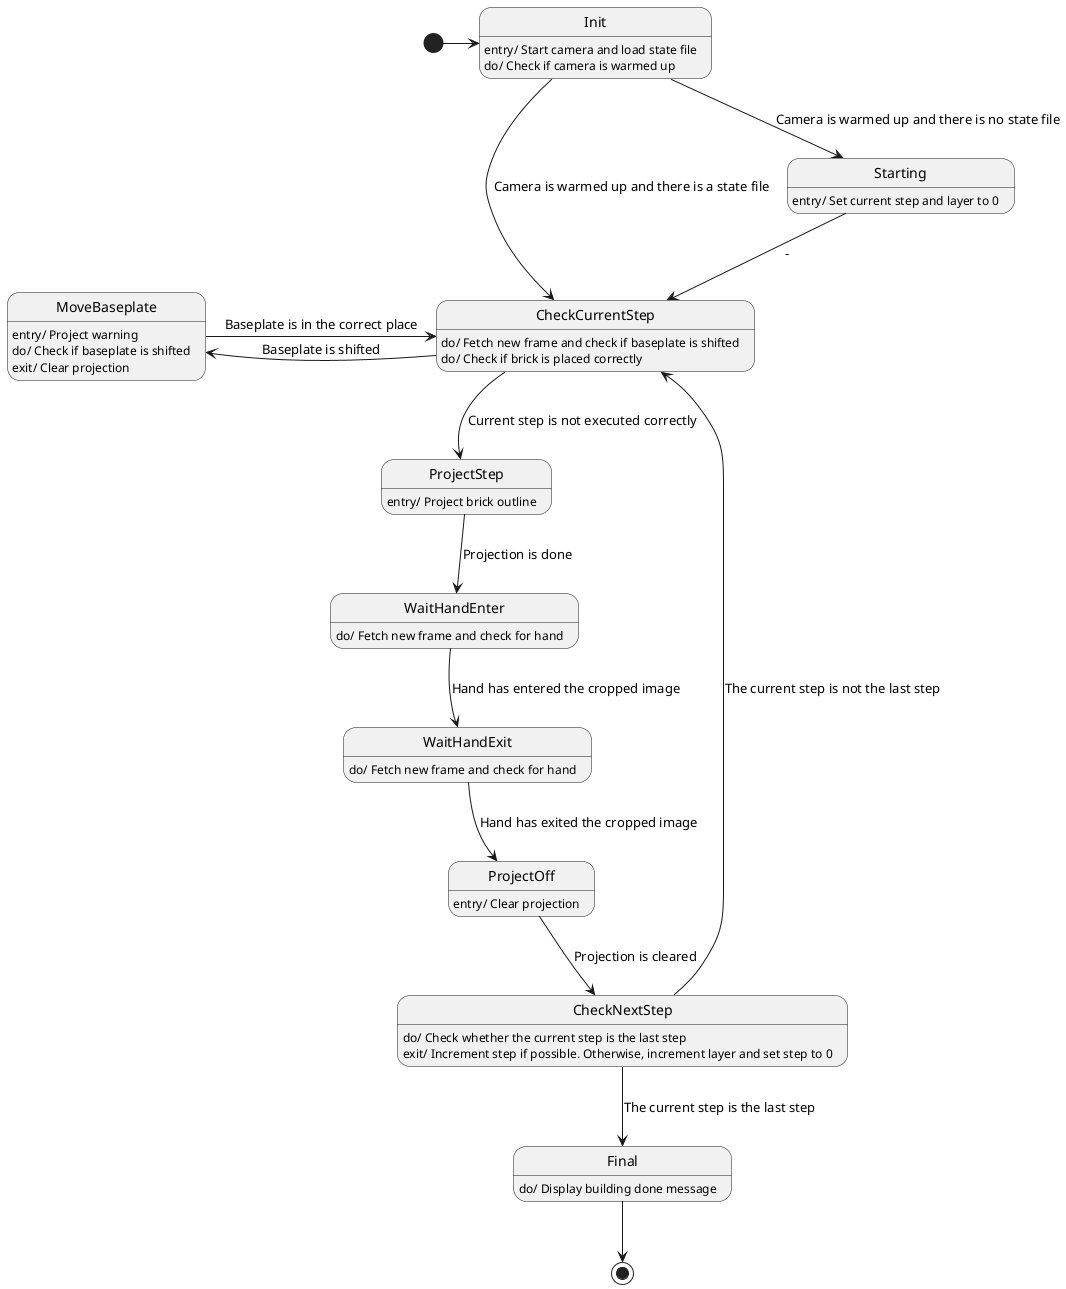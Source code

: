 @startuml

[*] -> Init
Init : entry/ Start camera and load state file
Init : do/ Check if camera is warmed up

Init --> Starting : Camera is warmed up and there is no state file
Starting : entry/ Set current step and layer to 0

Init --> CheckCurrentStep : Camera is warmed up and there is a state file
Starting --> CheckCurrentStep : -
CheckNextStep --> CheckCurrentStep : The current step is not the last step
MoveBaseplate -r-> CheckCurrentStep : Baseplate is in the correct place
CheckCurrentStep : do/ Fetch new frame and check if baseplate is shifted
CheckCurrentStep : do/ Check if brick is placed correctly

CheckCurrentStep -l-> MoveBaseplate : Baseplate is shifted
MoveBaseplate : entry/ Project warning
MoveBaseplate : do/ Check if baseplate is shifted
MoveBaseplate : exit/ Clear projection

CheckCurrentStep --> ProjectStep : Current step is not executed correctly
ProjectStep : entry/ Project brick outline

ProjectStep --> WaitHandEnter : Projection is done
WaitHandEnter : do/ Fetch new frame and check for hand

WaitHandEnter --> WaitHandExit : Hand has entered the cropped image
WaitHandExit : do/ Fetch new frame and check for hand

WaitHandExit --> ProjectOff : Hand has exited the cropped image
ProjectOff : entry/ Clear projection

ProjectOff --> CheckNextStep : Projection is cleared
CheckNextStep : do/ Check whether the current step is the last step
CheckNextStep : exit/ Increment step if possible. Otherwise, increment layer and set step to 0

CheckNextStep --> Final : The current step is the last step
Final : do/ Display building done message
Final --> [*]

@enduml
